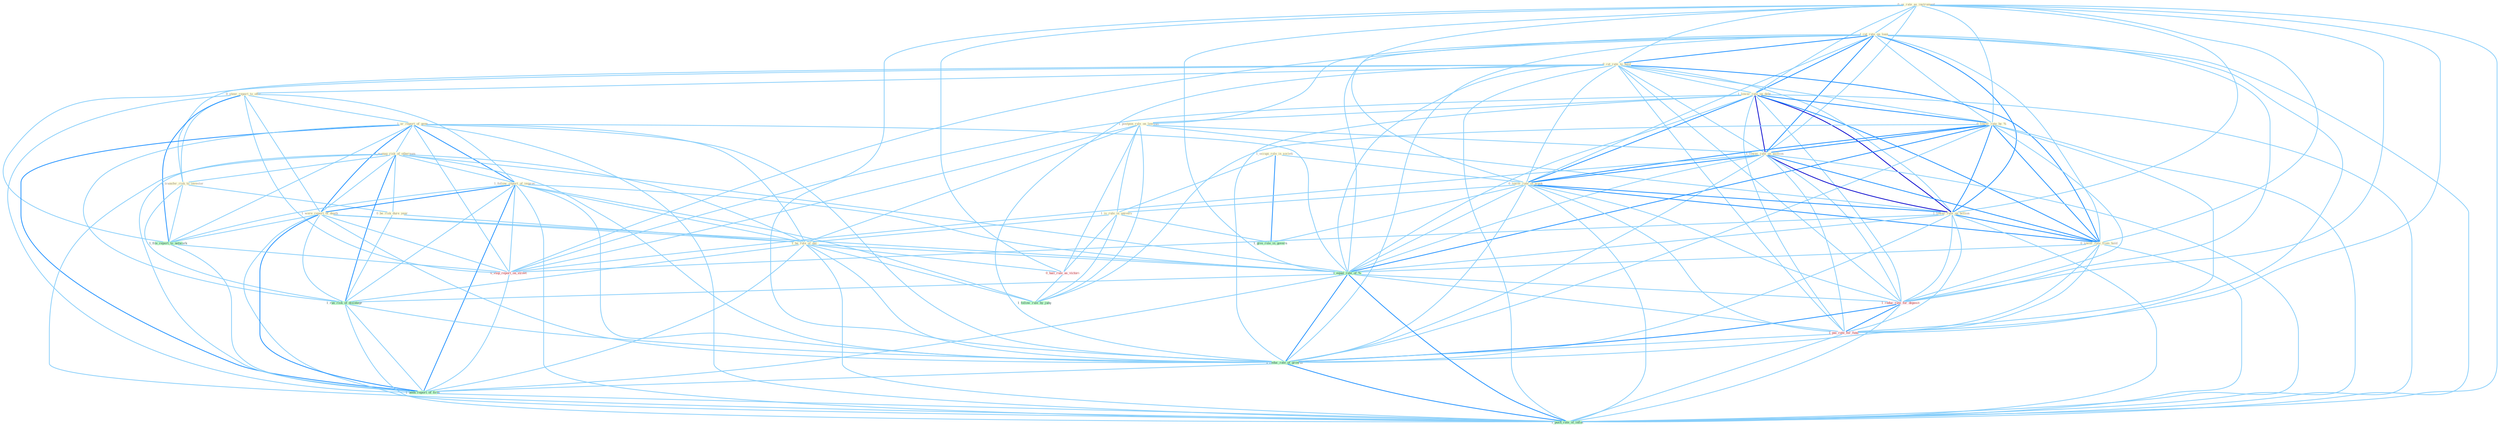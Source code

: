 Graph G{ 
    node
    [shape=polygon,style=filled,width=.5,height=.06,color="#BDFCC9",fixedsize=true,fontsize=4,
    fontcolor="#2f4f4f"];
    {node
    [color="#ffffe0", fontcolor="#8b7d6b"] "0_us_rate_as_instrument " "1_cut_rate_on_loan " "0_cut_rate_to_hold " "0_steer_report_to_offic " "1_ar_report_of_gene " "1_lower_rate_on_debt " "1_occupi_role_in_societi " "1_postpon_rule_on_lawsuit " "1_manag_risk_of_othernum " "0_lower_rate_by_% " "1_lower_rate_on_million " "0_transfer_risk_to_investor " "0_lower_rate_in_week " "1_follow_report_of_improv " "1_is_rule_in_univers " "0_be_risk_dure_year " "1_were_report_of_death " "1_lower_rate_on_billion " "0_lower_rate_from_hold " "1_be_rule_of_dai "}
{node [color="#fff0f5", fontcolor="#b22222"] "0_stop_report_on_street " "1_reduc_rate_for_deposit " "1_pai_rate_for_fund " "0_hail_rule_as_victori "}
edge [color="#B0E2FF"];

	"0_us_rate_as_instrument " -- "1_cut_rate_on_loan " [w="1", color="#87cefa" ];
	"0_us_rate_as_instrument " -- "0_cut_rate_to_hold " [w="1", color="#87cefa" ];
	"0_us_rate_as_instrument " -- "1_lower_rate_on_debt " [w="1", color="#87cefa" ];
	"0_us_rate_as_instrument " -- "0_lower_rate_by_% " [w="1", color="#87cefa" ];
	"0_us_rate_as_instrument " -- "1_lower_rate_on_million " [w="1", color="#87cefa" ];
	"0_us_rate_as_instrument " -- "0_lower_rate_in_week " [w="1", color="#87cefa" ];
	"0_us_rate_as_instrument " -- "1_lower_rate_on_billion " [w="1", color="#87cefa" ];
	"0_us_rate_as_instrument " -- "0_lower_rate_from_hold " [w="1", color="#87cefa" ];
	"0_us_rate_as_instrument " -- "1_equal_rate_of_% " [w="1", color="#87cefa" ];
	"0_us_rate_as_instrument " -- "1_reduc_rate_for_deposit " [w="1", color="#87cefa" ];
	"0_us_rate_as_instrument " -- "1_pai_rate_for_fund " [w="1", color="#87cefa" ];
	"0_us_rate_as_instrument " -- "0_hail_rule_as_victori " [w="1", color="#87cefa" ];
	"0_us_rate_as_instrument " -- "1_reduc_rate_of_growth " [w="1", color="#87cefa" ];
	"0_us_rate_as_instrument " -- "1_push_rate_of_inflat " [w="1", color="#87cefa" ];
	"1_cut_rate_on_loan " -- "0_cut_rate_to_hold " [w="2", color="#1e90ff" , len=0.8];
	"1_cut_rate_on_loan " -- "1_lower_rate_on_debt " [w="2", color="#1e90ff" , len=0.8];
	"1_cut_rate_on_loan " -- "1_postpon_rule_on_lawsuit " [w="1", color="#87cefa" ];
	"1_cut_rate_on_loan " -- "0_lower_rate_by_% " [w="1", color="#87cefa" ];
	"1_cut_rate_on_loan " -- "1_lower_rate_on_million " [w="2", color="#1e90ff" , len=0.8];
	"1_cut_rate_on_loan " -- "0_lower_rate_in_week " [w="1", color="#87cefa" ];
	"1_cut_rate_on_loan " -- "1_lower_rate_on_billion " [w="2", color="#1e90ff" , len=0.8];
	"1_cut_rate_on_loan " -- "0_lower_rate_from_hold " [w="1", color="#87cefa" ];
	"1_cut_rate_on_loan " -- "1_equal_rate_of_% " [w="1", color="#87cefa" ];
	"1_cut_rate_on_loan " -- "0_stop_report_on_street " [w="1", color="#87cefa" ];
	"1_cut_rate_on_loan " -- "1_reduc_rate_for_deposit " [w="1", color="#87cefa" ];
	"1_cut_rate_on_loan " -- "1_pai_rate_for_fund " [w="1", color="#87cefa" ];
	"1_cut_rate_on_loan " -- "1_reduc_rate_of_growth " [w="1", color="#87cefa" ];
	"1_cut_rate_on_loan " -- "1_push_rate_of_inflat " [w="1", color="#87cefa" ];
	"0_cut_rate_to_hold " -- "0_steer_report_to_offic " [w="1", color="#87cefa" ];
	"0_cut_rate_to_hold " -- "1_lower_rate_on_debt " [w="1", color="#87cefa" ];
	"0_cut_rate_to_hold " -- "0_lower_rate_by_% " [w="1", color="#87cefa" ];
	"0_cut_rate_to_hold " -- "1_lower_rate_on_million " [w="1", color="#87cefa" ];
	"0_cut_rate_to_hold " -- "0_transfer_risk_to_investor " [w="1", color="#87cefa" ];
	"0_cut_rate_to_hold " -- "0_lower_rate_in_week " [w="1", color="#87cefa" ];
	"0_cut_rate_to_hold " -- "1_lower_rate_on_billion " [w="1", color="#87cefa" ];
	"0_cut_rate_to_hold " -- "0_lower_rate_from_hold " [w="2", color="#1e90ff" , len=0.8];
	"0_cut_rate_to_hold " -- "1_file_report_to_network " [w="1", color="#87cefa" ];
	"0_cut_rate_to_hold " -- "1_equal_rate_of_% " [w="1", color="#87cefa" ];
	"0_cut_rate_to_hold " -- "1_reduc_rate_for_deposit " [w="1", color="#87cefa" ];
	"0_cut_rate_to_hold " -- "1_pai_rate_for_fund " [w="1", color="#87cefa" ];
	"0_cut_rate_to_hold " -- "1_reduc_rate_of_growth " [w="1", color="#87cefa" ];
	"0_cut_rate_to_hold " -- "1_push_rate_of_inflat " [w="1", color="#87cefa" ];
	"0_steer_report_to_offic " -- "1_ar_report_of_gene " [w="1", color="#87cefa" ];
	"0_steer_report_to_offic " -- "0_transfer_risk_to_investor " [w="1", color="#87cefa" ];
	"0_steer_report_to_offic " -- "1_follow_report_of_improv " [w="1", color="#87cefa" ];
	"0_steer_report_to_offic " -- "1_were_report_of_death " [w="1", color="#87cefa" ];
	"0_steer_report_to_offic " -- "1_file_report_to_network " [w="2", color="#1e90ff" , len=0.8];
	"0_steer_report_to_offic " -- "0_stop_report_on_street " [w="1", color="#87cefa" ];
	"0_steer_report_to_offic " -- "1_been_report_of_firm " [w="1", color="#87cefa" ];
	"1_ar_report_of_gene " -- "1_manag_risk_of_othernum " [w="1", color="#87cefa" ];
	"1_ar_report_of_gene " -- "1_follow_report_of_improv " [w="2", color="#1e90ff" , len=0.8];
	"1_ar_report_of_gene " -- "1_were_report_of_death " [w="2", color="#1e90ff" , len=0.8];
	"1_ar_report_of_gene " -- "1_be_rule_of_dai " [w="1", color="#87cefa" ];
	"1_ar_report_of_gene " -- "1_file_report_to_network " [w="1", color="#87cefa" ];
	"1_ar_report_of_gene " -- "1_equal_rate_of_% " [w="1", color="#87cefa" ];
	"1_ar_report_of_gene " -- "0_stop_report_on_street " [w="1", color="#87cefa" ];
	"1_ar_report_of_gene " -- "1_run_risk_of_disintegr " [w="1", color="#87cefa" ];
	"1_ar_report_of_gene " -- "1_reduc_rate_of_growth " [w="1", color="#87cefa" ];
	"1_ar_report_of_gene " -- "1_been_report_of_firm " [w="2", color="#1e90ff" , len=0.8];
	"1_ar_report_of_gene " -- "1_push_rate_of_inflat " [w="1", color="#87cefa" ];
	"1_lower_rate_on_debt " -- "1_postpon_rule_on_lawsuit " [w="1", color="#87cefa" ];
	"1_lower_rate_on_debt " -- "0_lower_rate_by_% " [w="2", color="#1e90ff" , len=0.8];
	"1_lower_rate_on_debt " -- "1_lower_rate_on_million " [w="3", color="#0000cd" , len=0.6];
	"1_lower_rate_on_debt " -- "0_lower_rate_in_week " [w="2", color="#1e90ff" , len=0.8];
	"1_lower_rate_on_debt " -- "1_lower_rate_on_billion " [w="3", color="#0000cd" , len=0.6];
	"1_lower_rate_on_debt " -- "0_lower_rate_from_hold " [w="2", color="#1e90ff" , len=0.8];
	"1_lower_rate_on_debt " -- "1_equal_rate_of_% " [w="1", color="#87cefa" ];
	"1_lower_rate_on_debt " -- "0_stop_report_on_street " [w="1", color="#87cefa" ];
	"1_lower_rate_on_debt " -- "1_reduc_rate_for_deposit " [w="1", color="#87cefa" ];
	"1_lower_rate_on_debt " -- "1_pai_rate_for_fund " [w="1", color="#87cefa" ];
	"1_lower_rate_on_debt " -- "1_reduc_rate_of_growth " [w="1", color="#87cefa" ];
	"1_lower_rate_on_debt " -- "1_push_rate_of_inflat " [w="1", color="#87cefa" ];
	"1_occupi_role_in_societi " -- "0_lower_rate_in_week " [w="1", color="#87cefa" ];
	"1_occupi_role_in_societi " -- "1_is_rule_in_univers " [w="1", color="#87cefa" ];
	"1_occupi_role_in_societi " -- "1_give_role_in_govern " [w="2", color="#1e90ff" , len=0.8];
	"1_postpon_rule_on_lawsuit " -- "1_lower_rate_on_million " [w="1", color="#87cefa" ];
	"1_postpon_rule_on_lawsuit " -- "1_is_rule_in_univers " [w="1", color="#87cefa" ];
	"1_postpon_rule_on_lawsuit " -- "1_lower_rate_on_billion " [w="1", color="#87cefa" ];
	"1_postpon_rule_on_lawsuit " -- "1_be_rule_of_dai " [w="1", color="#87cefa" ];
	"1_postpon_rule_on_lawsuit " -- "0_stop_report_on_street " [w="1", color="#87cefa" ];
	"1_postpon_rule_on_lawsuit " -- "0_hail_rule_as_victori " [w="1", color="#87cefa" ];
	"1_postpon_rule_on_lawsuit " -- "1_follow_rule_by_judg " [w="1", color="#87cefa" ];
	"1_manag_risk_of_othernum " -- "0_transfer_risk_to_investor " [w="1", color="#87cefa" ];
	"1_manag_risk_of_othernum " -- "1_follow_report_of_improv " [w="1", color="#87cefa" ];
	"1_manag_risk_of_othernum " -- "0_be_risk_dure_year " [w="1", color="#87cefa" ];
	"1_manag_risk_of_othernum " -- "1_were_report_of_death " [w="1", color="#87cefa" ];
	"1_manag_risk_of_othernum " -- "1_be_rule_of_dai " [w="1", color="#87cefa" ];
	"1_manag_risk_of_othernum " -- "1_equal_rate_of_% " [w="1", color="#87cefa" ];
	"1_manag_risk_of_othernum " -- "1_run_risk_of_disintegr " [w="2", color="#1e90ff" , len=0.8];
	"1_manag_risk_of_othernum " -- "1_reduc_rate_of_growth " [w="1", color="#87cefa" ];
	"1_manag_risk_of_othernum " -- "1_been_report_of_firm " [w="1", color="#87cefa" ];
	"1_manag_risk_of_othernum " -- "1_push_rate_of_inflat " [w="1", color="#87cefa" ];
	"0_lower_rate_by_% " -- "1_lower_rate_on_million " [w="2", color="#1e90ff" , len=0.8];
	"0_lower_rate_by_% " -- "0_lower_rate_in_week " [w="2", color="#1e90ff" , len=0.8];
	"0_lower_rate_by_% " -- "1_lower_rate_on_billion " [w="2", color="#1e90ff" , len=0.8];
	"0_lower_rate_by_% " -- "0_lower_rate_from_hold " [w="2", color="#1e90ff" , len=0.8];
	"0_lower_rate_by_% " -- "1_equal_rate_of_% " [w="2", color="#1e90ff" , len=0.8];
	"0_lower_rate_by_% " -- "1_reduc_rate_for_deposit " [w="1", color="#87cefa" ];
	"0_lower_rate_by_% " -- "1_pai_rate_for_fund " [w="1", color="#87cefa" ];
	"0_lower_rate_by_% " -- "1_follow_rule_by_judg " [w="1", color="#87cefa" ];
	"0_lower_rate_by_% " -- "1_reduc_rate_of_growth " [w="1", color="#87cefa" ];
	"0_lower_rate_by_% " -- "1_push_rate_of_inflat " [w="1", color="#87cefa" ];
	"1_lower_rate_on_million " -- "0_lower_rate_in_week " [w="2", color="#1e90ff" , len=0.8];
	"1_lower_rate_on_million " -- "1_lower_rate_on_billion " [w="3", color="#0000cd" , len=0.6];
	"1_lower_rate_on_million " -- "0_lower_rate_from_hold " [w="2", color="#1e90ff" , len=0.8];
	"1_lower_rate_on_million " -- "1_equal_rate_of_% " [w="1", color="#87cefa" ];
	"1_lower_rate_on_million " -- "0_stop_report_on_street " [w="1", color="#87cefa" ];
	"1_lower_rate_on_million " -- "1_reduc_rate_for_deposit " [w="1", color="#87cefa" ];
	"1_lower_rate_on_million " -- "1_pai_rate_for_fund " [w="1", color="#87cefa" ];
	"1_lower_rate_on_million " -- "1_reduc_rate_of_growth " [w="1", color="#87cefa" ];
	"1_lower_rate_on_million " -- "1_push_rate_of_inflat " [w="1", color="#87cefa" ];
	"0_transfer_risk_to_investor " -- "0_be_risk_dure_year " [w="1", color="#87cefa" ];
	"0_transfer_risk_to_investor " -- "1_file_report_to_network " [w="1", color="#87cefa" ];
	"0_transfer_risk_to_investor " -- "1_run_risk_of_disintegr " [w="1", color="#87cefa" ];
	"0_lower_rate_in_week " -- "1_is_rule_in_univers " [w="1", color="#87cefa" ];
	"0_lower_rate_in_week " -- "1_lower_rate_on_billion " [w="2", color="#1e90ff" , len=0.8];
	"0_lower_rate_in_week " -- "0_lower_rate_from_hold " [w="2", color="#1e90ff" , len=0.8];
	"0_lower_rate_in_week " -- "1_equal_rate_of_% " [w="1", color="#87cefa" ];
	"0_lower_rate_in_week " -- "1_reduc_rate_for_deposit " [w="1", color="#87cefa" ];
	"0_lower_rate_in_week " -- "1_give_role_in_govern " [w="1", color="#87cefa" ];
	"0_lower_rate_in_week " -- "1_pai_rate_for_fund " [w="1", color="#87cefa" ];
	"0_lower_rate_in_week " -- "1_reduc_rate_of_growth " [w="1", color="#87cefa" ];
	"0_lower_rate_in_week " -- "1_push_rate_of_inflat " [w="1", color="#87cefa" ];
	"1_follow_report_of_improv " -- "1_were_report_of_death " [w="2", color="#1e90ff" , len=0.8];
	"1_follow_report_of_improv " -- "1_be_rule_of_dai " [w="1", color="#87cefa" ];
	"1_follow_report_of_improv " -- "1_file_report_to_network " [w="1", color="#87cefa" ];
	"1_follow_report_of_improv " -- "1_equal_rate_of_% " [w="1", color="#87cefa" ];
	"1_follow_report_of_improv " -- "0_stop_report_on_street " [w="1", color="#87cefa" ];
	"1_follow_report_of_improv " -- "1_run_risk_of_disintegr " [w="1", color="#87cefa" ];
	"1_follow_report_of_improv " -- "1_follow_rule_by_judg " [w="1", color="#87cefa" ];
	"1_follow_report_of_improv " -- "1_reduc_rate_of_growth " [w="1", color="#87cefa" ];
	"1_follow_report_of_improv " -- "1_been_report_of_firm " [w="2", color="#1e90ff" , len=0.8];
	"1_follow_report_of_improv " -- "1_push_rate_of_inflat " [w="1", color="#87cefa" ];
	"1_is_rule_in_univers " -- "1_be_rule_of_dai " [w="1", color="#87cefa" ];
	"1_is_rule_in_univers " -- "1_give_role_in_govern " [w="1", color="#87cefa" ];
	"1_is_rule_in_univers " -- "0_hail_rule_as_victori " [w="1", color="#87cefa" ];
	"1_is_rule_in_univers " -- "1_follow_rule_by_judg " [w="1", color="#87cefa" ];
	"0_be_risk_dure_year " -- "1_be_rule_of_dai " [w="1", color="#87cefa" ];
	"0_be_risk_dure_year " -- "1_run_risk_of_disintegr " [w="1", color="#87cefa" ];
	"1_were_report_of_death " -- "1_be_rule_of_dai " [w="1", color="#87cefa" ];
	"1_were_report_of_death " -- "1_file_report_to_network " [w="1", color="#87cefa" ];
	"1_were_report_of_death " -- "1_equal_rate_of_% " [w="1", color="#87cefa" ];
	"1_were_report_of_death " -- "0_stop_report_on_street " [w="1", color="#87cefa" ];
	"1_were_report_of_death " -- "1_run_risk_of_disintegr " [w="1", color="#87cefa" ];
	"1_were_report_of_death " -- "1_reduc_rate_of_growth " [w="1", color="#87cefa" ];
	"1_were_report_of_death " -- "1_been_report_of_firm " [w="2", color="#1e90ff" , len=0.8];
	"1_were_report_of_death " -- "1_push_rate_of_inflat " [w="1", color="#87cefa" ];
	"1_lower_rate_on_billion " -- "0_lower_rate_from_hold " [w="2", color="#1e90ff" , len=0.8];
	"1_lower_rate_on_billion " -- "1_equal_rate_of_% " [w="1", color="#87cefa" ];
	"1_lower_rate_on_billion " -- "0_stop_report_on_street " [w="1", color="#87cefa" ];
	"1_lower_rate_on_billion " -- "1_reduc_rate_for_deposit " [w="1", color="#87cefa" ];
	"1_lower_rate_on_billion " -- "1_pai_rate_for_fund " [w="1", color="#87cefa" ];
	"1_lower_rate_on_billion " -- "1_reduc_rate_of_growth " [w="1", color="#87cefa" ];
	"1_lower_rate_on_billion " -- "1_push_rate_of_inflat " [w="1", color="#87cefa" ];
	"0_lower_rate_from_hold " -- "1_equal_rate_of_% " [w="1", color="#87cefa" ];
	"0_lower_rate_from_hold " -- "1_reduc_rate_for_deposit " [w="1", color="#87cefa" ];
	"0_lower_rate_from_hold " -- "1_pai_rate_for_fund " [w="1", color="#87cefa" ];
	"0_lower_rate_from_hold " -- "1_reduc_rate_of_growth " [w="1", color="#87cefa" ];
	"0_lower_rate_from_hold " -- "1_push_rate_of_inflat " [w="1", color="#87cefa" ];
	"1_be_rule_of_dai " -- "1_equal_rate_of_% " [w="1", color="#87cefa" ];
	"1_be_rule_of_dai " -- "0_hail_rule_as_victori " [w="1", color="#87cefa" ];
	"1_be_rule_of_dai " -- "1_run_risk_of_disintegr " [w="1", color="#87cefa" ];
	"1_be_rule_of_dai " -- "1_follow_rule_by_judg " [w="1", color="#87cefa" ];
	"1_be_rule_of_dai " -- "1_reduc_rate_of_growth " [w="1", color="#87cefa" ];
	"1_be_rule_of_dai " -- "1_been_report_of_firm " [w="1", color="#87cefa" ];
	"1_be_rule_of_dai " -- "1_push_rate_of_inflat " [w="1", color="#87cefa" ];
	"1_file_report_to_network " -- "0_stop_report_on_street " [w="1", color="#87cefa" ];
	"1_file_report_to_network " -- "1_been_report_of_firm " [w="1", color="#87cefa" ];
	"1_equal_rate_of_% " -- "1_reduc_rate_for_deposit " [w="1", color="#87cefa" ];
	"1_equal_rate_of_% " -- "1_pai_rate_for_fund " [w="1", color="#87cefa" ];
	"1_equal_rate_of_% " -- "1_run_risk_of_disintegr " [w="1", color="#87cefa" ];
	"1_equal_rate_of_% " -- "1_reduc_rate_of_growth " [w="2", color="#1e90ff" , len=0.8];
	"1_equal_rate_of_% " -- "1_been_report_of_firm " [w="1", color="#87cefa" ];
	"1_equal_rate_of_% " -- "1_push_rate_of_inflat " [w="2", color="#1e90ff" , len=0.8];
	"0_stop_report_on_street " -- "1_been_report_of_firm " [w="1", color="#87cefa" ];
	"1_reduc_rate_for_deposit " -- "1_pai_rate_for_fund " [w="2", color="#1e90ff" , len=0.8];
	"1_reduc_rate_for_deposit " -- "1_reduc_rate_of_growth " [w="2", color="#1e90ff" , len=0.8];
	"1_reduc_rate_for_deposit " -- "1_push_rate_of_inflat " [w="1", color="#87cefa" ];
	"1_pai_rate_for_fund " -- "1_reduc_rate_of_growth " [w="1", color="#87cefa" ];
	"1_pai_rate_for_fund " -- "1_push_rate_of_inflat " [w="1", color="#87cefa" ];
	"0_hail_rule_as_victori " -- "1_follow_rule_by_judg " [w="1", color="#87cefa" ];
	"1_run_risk_of_disintegr " -- "1_reduc_rate_of_growth " [w="1", color="#87cefa" ];
	"1_run_risk_of_disintegr " -- "1_been_report_of_firm " [w="1", color="#87cefa" ];
	"1_run_risk_of_disintegr " -- "1_push_rate_of_inflat " [w="1", color="#87cefa" ];
	"1_reduc_rate_of_growth " -- "1_been_report_of_firm " [w="1", color="#87cefa" ];
	"1_reduc_rate_of_growth " -- "1_push_rate_of_inflat " [w="2", color="#1e90ff" , len=0.8];
	"1_been_report_of_firm " -- "1_push_rate_of_inflat " [w="1", color="#87cefa" ];
}